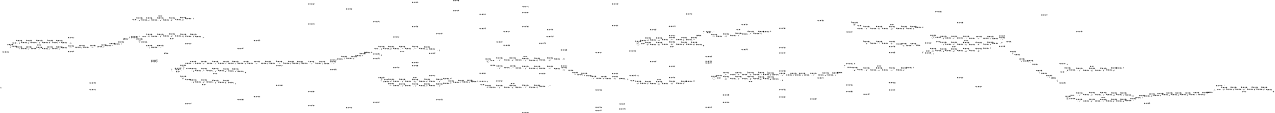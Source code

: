 digraph FST {
rankdir = LR;
size = "8.5,11";
center = 1;
orientation = Portrait;
ranksep = "0.4";
nodesep = "0.25";
0 [label = "0", shape = circle, style = bold, fontsize = 14]
	0 -> 1 [label = "<eps>:<eps>/2.1528", fontsize = 14];
	0 -> 15 [label = "<eps>:<eps>/2.8797", fontsize = 14];
	0 -> 20 [label = "<eps>:<eps>/2.1267", fontsize = 14];
	0 -> 40 [label = "<eps>:<eps>/2.2214", fontsize = 14];
	0 -> 51 [label = "<eps>:<eps>/2.0168", fontsize = 14];
	0 -> 68 [label = "<eps>:<eps>/1.9883", fontsize = 14];
	0 -> 82 [label = "<eps>:<eps>/2.3418", fontsize = 14];
	0 -> 90 [label = "<eps>:<eps>/2.1267", fontsize = 14];
	0 -> 104 [label = "<eps>:<eps>/2.8134", fontsize = 14];
	0 -> 112 [label = "<eps>:<eps>/2.9074", fontsize = 14];
1 [label = "1", shape = circle, style = solid, fontsize = 14]
	1 -> 1 [label = "p_1:<eps>/0.10536", fontsize = 14];
	1 -> 2 [label = "p_1:<eps>/2.3026", fontsize = 14];
	1 -> 186 [label = "<eps>:<eps>", fontsize = 14];
2 [label = "2", shape = circle, style = solid, fontsize = 14]
	2 -> 2 [label = "p_2:<eps>/0.10536", fontsize = 14];
	2 -> 3 [label = "p_2:<eps>/2.3026", fontsize = 14];
3 [label = "3", shape = circle, style = solid, fontsize = 14]
	3 -> 3 [label = "p_3:<eps>/0.10536", fontsize = 14];
	3 -> 4 [label = "p_3:<eps>/2.3026", fontsize = 14];
4 [label = "4", shape = circle, style = solid, fontsize = 14]
	4 -> 4 [label = "ih_1:<eps>/0.10536", fontsize = 14];
	4 -> 5 [label = "ih_1:<eps>/2.3026", fontsize = 14];
5 [label = "5", shape = circle, style = solid, fontsize = 14]
	5 -> 5 [label = "ih_2:<eps>/0.10536", fontsize = 14];
	5 -> 6 [label = "ih_2:<eps>/2.3026", fontsize = 14];
6 [label = "6", shape = circle, style = solid, fontsize = 14]
	6 -> 6 [label = "ih_3:<eps>/0.10536", fontsize = 14];
	6 -> 7 [label = "ih_3:<eps>/2.3026", fontsize = 14];
7 [label = "7", shape = circle, style = solid, fontsize = 14]
	7 -> 7 [label = "k_1:<eps>/0.10536", fontsize = 14];
	7 -> 8 [label = "k_1:<eps>/2.3026", fontsize = 14];
8 [label = "8", shape = circle, style = solid, fontsize = 14]
	8 -> 8 [label = "k_2:<eps>/0.10536", fontsize = 14];
	8 -> 9 [label = "k_2:<eps>/2.3026", fontsize = 14];
9 [label = "9", shape = circle, style = solid, fontsize = 14]
	9 -> 9 [label = "k_3:<eps>/0.10536", fontsize = 14];
	9 -> 10 [label = "k_3:<eps>/2.3026", fontsize = 14];
10 [label = "10", shape = circle, style = solid, fontsize = 14]
	10 -> 10 [label = "t_1:<eps>/0.10536", fontsize = 14];
	10 -> 11 [label = "t_1:<eps>/2.3026", fontsize = 14];
11 [label = "11", shape = circle, style = solid, fontsize = 14]
	11 -> 11 [label = "t_2:<eps>/0.10536", fontsize = 14];
	11 -> 12 [label = "t_2:<eps>/2.3026", fontsize = 14];
12 [label = "12", shape = circle, style = solid, fontsize = 14]
	12 -> 12 [label = "t_3:<eps>/0.10536", fontsize = 14];
	12 -> 13 [label = "t_3:picked/2.3026", fontsize = 14];
13 [label = "13", shape = circle, style = solid, fontsize = 14]
	13 -> 14 [label = "<eps>:<eps>/1.0806", fontsize = 14];
	13 -> 126 [label = "<eps>:<eps>", fontsize = 14];
	13 -> 1 [label = "<eps>:<eps>/1e+10", fontsize = 14];
	13 -> 15 [label = "<eps>:<eps>/1.2106", fontsize = 14];
	13 -> 20 [label = "<eps>:<eps>/2.6194", fontsize = 14];
	13 -> 40 [label = "<eps>:<eps>/5.0173", fontsize = 14];
	13 -> 51 [label = "<eps>:<eps>/2.2447", fontsize = 14];
	13 -> 68 [label = "<eps>:<eps>/2.8201", fontsize = 14];
	13 -> 82 [label = "<eps>:<eps>/5.0173", fontsize = 14];
	13 -> 90 [label = "<eps>:<eps>/3.2255", fontsize = 14];
	13 -> 104 [label = "<eps>:<eps>/3.4078", fontsize = 14];
	13 -> 112 [label = "<eps>:<eps>/5.0173", fontsize = 14];
14 [label = "14", shape = doublecircle, style = solid, fontsize = 14]
15 [label = "15", shape = circle, style = solid, fontsize = 14]
	15 -> 15 [label = "ey_1:<eps>/0.10536", fontsize = 14];
	15 -> 16 [label = "ey_1:<eps>/2.3026", fontsize = 14];
	15 -> 192 [label = "<eps>:<eps>", fontsize = 14];
16 [label = "16", shape = circle, style = solid, fontsize = 14]
	16 -> 16 [label = "ey_2:<eps>/0.10536", fontsize = 14];
	16 -> 17 [label = "ey_2:<eps>/2.3026", fontsize = 14];
17 [label = "17", shape = circle, style = solid, fontsize = 14]
	17 -> 17 [label = "ey_3:<eps>/0.10536", fontsize = 14];
	17 -> 18 [label = "ey_3:a/2.3026", fontsize = 14];
18 [label = "18", shape = circle, style = solid, fontsize = 14]
	18 -> 19 [label = "<eps>:<eps>/10", fontsize = 14];
	18 -> 132 [label = "<eps>:<eps>", fontsize = 14];
	18 -> 1 [label = "<eps>:<eps>/4.2905", fontsize = 14];
	18 -> 15 [label = "<eps>:<eps>/1e+10", fontsize = 14];
	18 -> 20 [label = "<eps>:<eps>/3.1918", fontsize = 14];
	18 -> 40 [label = "<eps>:<eps>/0.28313", fontsize = 14];
	18 -> 51 [label = "<eps>:<eps>/4.2905", fontsize = 14];
	18 -> 68 [label = "<eps>:<eps>/2.4987", fontsize = 14];
	18 -> 82 [label = "<eps>:<eps>/1e+10", fontsize = 14];
	18 -> 90 [label = "<eps>:<eps>/2.3445", fontsize = 14];
	18 -> 104 [label = "<eps>:<eps>/1e+10", fontsize = 14];
	18 -> 112 [label = "<eps>:<eps>/1e+10", fontsize = 14];
19 [label = "19", shape = doublecircle, style = solid, fontsize = 14]
20 [label = "20", shape = circle, style = solid, fontsize = 14]
	20 -> 20 [label = "p_1:<eps>/0.10536", fontsize = 14];
	20 -> 21 [label = "p_1:<eps>/2.3026", fontsize = 14];
	20 -> 198 [label = "<eps>:<eps>", fontsize = 14];
21 [label = "21", shape = circle, style = solid, fontsize = 14]
	21 -> 21 [label = "p_2:<eps>/0.10536", fontsize = 14];
	21 -> 22 [label = "p_2:<eps>/2.3026", fontsize = 14];
22 [label = "22", shape = circle, style = solid, fontsize = 14]
	22 -> 22 [label = "p_3:<eps>/0.10536", fontsize = 14];
	22 -> 23 [label = "p_3:<eps>/2.3026", fontsize = 14];
23 [label = "23", shape = circle, style = solid, fontsize = 14]
	23 -> 23 [label = "ih_1:<eps>/0.10536", fontsize = 14];
	23 -> 24 [label = "ih_1:<eps>/2.3026", fontsize = 14];
24 [label = "24", shape = circle, style = solid, fontsize = 14]
	24 -> 24 [label = "ih_2:<eps>/0.10536", fontsize = 14];
	24 -> 25 [label = "ih_2:<eps>/2.3026", fontsize = 14];
25 [label = "25", shape = circle, style = solid, fontsize = 14]
	25 -> 25 [label = "ih_3:<eps>/0.10536", fontsize = 14];
	25 -> 26 [label = "ih_3:<eps>/2.3026", fontsize = 14];
26 [label = "26", shape = circle, style = solid, fontsize = 14]
	26 -> 26 [label = "k_1:<eps>/0.10536", fontsize = 14];
	26 -> 27 [label = "k_1:<eps>/2.3026", fontsize = 14];
27 [label = "27", shape = circle, style = solid, fontsize = 14]
	27 -> 27 [label = "k_2:<eps>/0.10536", fontsize = 14];
	27 -> 28 [label = "k_2:<eps>/2.3026", fontsize = 14];
28 [label = "28", shape = circle, style = solid, fontsize = 14]
	28 -> 28 [label = "k_3:<eps>/0.10536", fontsize = 14];
	28 -> 29 [label = "k_3:<eps>/2.3026", fontsize = 14];
29 [label = "29", shape = circle, style = solid, fontsize = 14]
	29 -> 29 [label = "ah_1:<eps>/0.10536", fontsize = 14];
	29 -> 30 [label = "ah_1:<eps>/2.3026", fontsize = 14];
30 [label = "30", shape = circle, style = solid, fontsize = 14]
	30 -> 30 [label = "ah_2:<eps>/0.10536", fontsize = 14];
	30 -> 31 [label = "ah_2:<eps>/2.3026", fontsize = 14];
31 [label = "31", shape = circle, style = solid, fontsize = 14]
	31 -> 31 [label = "ah_3:<eps>/0.10536", fontsize = 14];
	31 -> 32 [label = "ah_3:<eps>/2.3026", fontsize = 14];
32 [label = "32", shape = circle, style = solid, fontsize = 14]
	32 -> 32 [label = "l_1:<eps>/0.10536", fontsize = 14];
	32 -> 33 [label = "l_1:<eps>/2.3026", fontsize = 14];
33 [label = "33", shape = circle, style = solid, fontsize = 14]
	33 -> 33 [label = "l_2:<eps>/0.10536", fontsize = 14];
	33 -> 34 [label = "l_2:<eps>/2.3026", fontsize = 14];
34 [label = "34", shape = circle, style = solid, fontsize = 14]
	34 -> 34 [label = "l_3:<eps>/0.10536", fontsize = 14];
	34 -> 35 [label = "l_3:<eps>/2.3026", fontsize = 14];
35 [label = "35", shape = circle, style = solid, fontsize = 14]
	35 -> 35 [label = "d_1:<eps>/0.10536", fontsize = 14];
	35 -> 36 [label = "d_1:<eps>/2.3026", fontsize = 14];
36 [label = "36", shape = circle, style = solid, fontsize = 14]
	36 -> 36 [label = "d_2:<eps>/0.10536", fontsize = 14];
	36 -> 37 [label = "d_2:<eps>/2.3026", fontsize = 14];
37 [label = "37", shape = circle, style = solid, fontsize = 14]
	37 -> 37 [label = "d_3:<eps>/0.10536", fontsize = 14];
	37 -> 38 [label = "d_3:pickled/2.3026", fontsize = 14];
38 [label = "38", shape = circle, style = solid, fontsize = 14]
	38 -> 39 [label = "<eps>:<eps>/3.4965", fontsize = 14];
	38 -> 138 [label = "<eps>:<eps>", fontsize = 14];
	38 -> 1 [label = "<eps>:<eps>/3.2517", fontsize = 14];
	38 -> 15 [label = "<eps>:<eps>/3.9448", fontsize = 14];
	38 -> 20 [label = "<eps>:<eps>/1e+10", fontsize = 14];
	38 -> 40 [label = "<eps>:<eps>/3.9448", fontsize = 14];
	38 -> 51 [label = "<eps>:<eps>/0.3706", fontsize = 14];
	38 -> 68 [label = "<eps>:<eps>/2.3354", fontsize = 14];
	38 -> 82 [label = "<eps>:<eps>/3.6571", fontsize = 14];
	38 -> 90 [label = "<eps>:<eps>/3.2517", fontsize = 14];
	38 -> 104 [label = "<eps>:<eps>/3.434", fontsize = 14];
	38 -> 112 [label = "<eps>:<eps>/5.0434", fontsize = 14];
39 [label = "39", shape = doublecircle, style = solid, fontsize = 14]
40 [label = "40", shape = circle, style = solid, fontsize = 14]
	40 -> 40 [label = "p_1:<eps>/0.10536", fontsize = 14];
	40 -> 41 [label = "p_1:<eps>/2.3026", fontsize = 14];
	40 -> 204 [label = "<eps>:<eps>", fontsize = 14];
41 [label = "41", shape = circle, style = solid, fontsize = 14]
	41 -> 41 [label = "p_2:<eps>/0.10536", fontsize = 14];
	41 -> 42 [label = "p_2:<eps>/2.3026", fontsize = 14];
42 [label = "42", shape = circle, style = solid, fontsize = 14]
	42 -> 42 [label = "p_3:<eps>/0.10536", fontsize = 14];
	42 -> 43 [label = "p_3:<eps>/2.3026", fontsize = 14];
43 [label = "43", shape = circle, style = solid, fontsize = 14]
	43 -> 43 [label = "eh_1:<eps>/0.10536", fontsize = 14];
	43 -> 44 [label = "eh_1:<eps>/2.3026", fontsize = 14];
44 [label = "44", shape = circle, style = solid, fontsize = 14]
	44 -> 44 [label = "eh_2:<eps>/0.10536", fontsize = 14];
	44 -> 45 [label = "eh_2:<eps>/2.3026", fontsize = 14];
45 [label = "45", shape = circle, style = solid, fontsize = 14]
	45 -> 45 [label = "eh_3:<eps>/0.10536", fontsize = 14];
	45 -> 46 [label = "eh_3:<eps>/2.3026", fontsize = 14];
46 [label = "46", shape = circle, style = solid, fontsize = 14]
	46 -> 46 [label = "k_1:<eps>/0.10536", fontsize = 14];
	46 -> 47 [label = "k_1:<eps>/2.3026", fontsize = 14];
47 [label = "47", shape = circle, style = solid, fontsize = 14]
	47 -> 47 [label = "k_2:<eps>/0.10536", fontsize = 14];
	47 -> 48 [label = "k_2:<eps>/2.3026", fontsize = 14];
48 [label = "48", shape = circle, style = solid, fontsize = 14]
	48 -> 48 [label = "k_3:<eps>/0.10536", fontsize = 14];
	48 -> 49 [label = "k_3:peck/2.3026", fontsize = 14];
49 [label = "49", shape = circle, style = solid, fontsize = 14]
	49 -> 50 [label = "<eps>:<eps>/2.7081", fontsize = 14];
	49 -> 144 [label = "<eps>:<eps>", fontsize = 14];
	49 -> 1 [label = "<eps>:<eps>/3.5625", fontsize = 14];
	49 -> 15 [label = "<eps>:<eps>/3.8501", fontsize = 14];
	49 -> 20 [label = "<eps>:<eps>/3.3393", fontsize = 14];
	49 -> 40 [label = "<eps>:<eps>/1e+10", fontsize = 14];
	49 -> 51 [label = "<eps>:<eps>/3.8501", fontsize = 14];
	49 -> 68 [label = "<eps>:<eps>/2.8693", fontsize = 14];
	49 -> 82 [label = "<eps>:<eps>/0.37405", fontsize = 14];
	49 -> 90 [label = "<eps>:<eps>/4.2556", fontsize = 14];
	49 -> 104 [label = "<eps>:<eps>/3.3393", fontsize = 14];
	49 -> 112 [label = "<eps>:<eps>/3.8501", fontsize = 14];
50 [label = "50", shape = doublecircle, style = solid, fontsize = 14]
51 [label = "51", shape = circle, style = solid, fontsize = 14]
	51 -> 51 [label = "p_1:<eps>/0.10536", fontsize = 14];
	51 -> 52 [label = "p_1:<eps>/2.3026", fontsize = 14];
	51 -> 210 [label = "<eps>:<eps>", fontsize = 14];
52 [label = "52", shape = circle, style = solid, fontsize = 14]
	52 -> 52 [label = "p_2:<eps>/0.10536", fontsize = 14];
	52 -> 53 [label = "p_2:<eps>/2.3026", fontsize = 14];
53 [label = "53", shape = circle, style = solid, fontsize = 14]
	53 -> 53 [label = "p_3:<eps>/0.10536", fontsize = 14];
	53 -> 54 [label = "p_3:<eps>/2.3026", fontsize = 14];
54 [label = "54", shape = circle, style = solid, fontsize = 14]
	54 -> 54 [label = "eh_1:<eps>/0.10536", fontsize = 14];
	54 -> 55 [label = "eh_1:<eps>/2.3026", fontsize = 14];
55 [label = "55", shape = circle, style = solid, fontsize = 14]
	55 -> 55 [label = "eh_2:<eps>/0.10536", fontsize = 14];
	55 -> 56 [label = "eh_2:<eps>/2.3026", fontsize = 14];
56 [label = "56", shape = circle, style = solid, fontsize = 14]
	56 -> 56 [label = "eh_3:<eps>/0.10536", fontsize = 14];
	56 -> 57 [label = "eh_3:<eps>/2.3026", fontsize = 14];
57 [label = "57", shape = circle, style = solid, fontsize = 14]
	57 -> 57 [label = "p_1:<eps>/0.10536", fontsize = 14];
	57 -> 58 [label = "p_1:<eps>/2.3026", fontsize = 14];
58 [label = "58", shape = circle, style = solid, fontsize = 14]
	58 -> 58 [label = "p_2:<eps>/0.10536", fontsize = 14];
	58 -> 59 [label = "p_2:<eps>/2.3026", fontsize = 14];
59 [label = "59", shape = circle, style = solid, fontsize = 14]
	59 -> 59 [label = "p_3:<eps>/0.10536", fontsize = 14];
	59 -> 60 [label = "p_3:<eps>/2.3026", fontsize = 14];
60 [label = "60", shape = circle, style = solid, fontsize = 14]
	60 -> 60 [label = "er_1:<eps>/0.10536", fontsize = 14];
	60 -> 61 [label = "er_1:<eps>/2.3026", fontsize = 14];
61 [label = "61", shape = circle, style = solid, fontsize = 14]
	61 -> 61 [label = "er_2:<eps>/0.10536", fontsize = 14];
	61 -> 62 [label = "er_2:<eps>/2.3026", fontsize = 14];
62 [label = "62", shape = circle, style = solid, fontsize = 14]
	62 -> 62 [label = "er_3:<eps>/0.10536", fontsize = 14];
	62 -> 63 [label = "er_3:<eps>/2.3026", fontsize = 14];
63 [label = "63", shape = circle, style = solid, fontsize = 14]
	63 -> 63 [label = "z_1:<eps>/0.10536", fontsize = 14];
	63 -> 64 [label = "z_1:<eps>/2.3026", fontsize = 14];
64 [label = "64", shape = circle, style = solid, fontsize = 14]
	64 -> 64 [label = "z_2:<eps>/0.10536", fontsize = 14];
	64 -> 65 [label = "z_2:<eps>/2.3026", fontsize = 14];
65 [label = "65", shape = circle, style = solid, fontsize = 14]
	65 -> 65 [label = "z_3:<eps>/0.10536", fontsize = 14];
	65 -> 66 [label = "z_3:peppers/2.3026", fontsize = 14];
66 [label = "66", shape = circle, style = solid, fontsize = 14]
	66 -> 67 [label = "<eps>:<eps>/1.0806", fontsize = 14];
	66 -> 150 [label = "<eps>:<eps>", fontsize = 14];
	66 -> 1 [label = "<eps>:<eps>/2.7554", fontsize = 14];
	66 -> 15 [label = "<eps>:<eps>/4.4601", fontsize = 14];
	66 -> 20 [label = "<eps>:<eps>/3.0739", fontsize = 14];
	66 -> 40 [label = "<eps>:<eps>/3.5439", fontsize = 14];
	66 -> 51 [label = "<eps>:<eps>/3.5439", fontsize = 14];
	66 -> 68 [label = "<eps>:<eps>/1.3921", fontsize = 14];
	66 -> 82 [label = "<eps>:<eps>/3.2074", fontsize = 14];
	66 -> 90 [label = "<eps>:<eps>/2.8507", fontsize = 14];
	66 -> 104 [label = "<eps>:<eps>/5.1533", fontsize = 14];
	66 -> 112 [label = "<eps>:<eps>/1.9344", fontsize = 14];
67 [label = "67", shape = doublecircle, style = solid, fontsize = 14]
68 [label = "68", shape = circle, style = solid, fontsize = 14]
	68 -> 68 [label = "p_1:<eps>/0.10536", fontsize = 14];
	68 -> 69 [label = "p_1:<eps>/2.3026", fontsize = 14];
	68 -> 216 [label = "<eps>:<eps>", fontsize = 14];
69 [label = "69", shape = circle, style = solid, fontsize = 14]
	69 -> 69 [label = "p_2:<eps>/0.10536", fontsize = 14];
	69 -> 70 [label = "p_2:<eps>/2.3026", fontsize = 14];
70 [label = "70", shape = circle, style = solid, fontsize = 14]
	70 -> 70 [label = "p_3:<eps>/0.10536", fontsize = 14];
	70 -> 71 [label = "p_3:<eps>/2.3026", fontsize = 14];
71 [label = "71", shape = circle, style = solid, fontsize = 14]
	71 -> 71 [label = "iy_1:<eps>/0.10536", fontsize = 14];
	71 -> 72 [label = "iy_1:<eps>/2.3026", fontsize = 14];
72 [label = "72", shape = circle, style = solid, fontsize = 14]
	72 -> 72 [label = "iy_2:<eps>/0.10536", fontsize = 14];
	72 -> 73 [label = "iy_2:<eps>/2.3026", fontsize = 14];
73 [label = "73", shape = circle, style = solid, fontsize = 14]
	73 -> 73 [label = "iy_3:<eps>/0.10536", fontsize = 14];
	73 -> 74 [label = "iy_3:<eps>/2.3026", fontsize = 14];
74 [label = "74", shape = circle, style = solid, fontsize = 14]
	74 -> 74 [label = "t_1:<eps>/0.10536", fontsize = 14];
	74 -> 75 [label = "t_1:<eps>/2.3026", fontsize = 14];
75 [label = "75", shape = circle, style = solid, fontsize = 14]
	75 -> 75 [label = "t_2:<eps>/0.10536", fontsize = 14];
	75 -> 76 [label = "t_2:<eps>/2.3026", fontsize = 14];
76 [label = "76", shape = circle, style = solid, fontsize = 14]
	76 -> 76 [label = "t_3:<eps>/0.10536", fontsize = 14];
	76 -> 77 [label = "t_3:<eps>/2.3026", fontsize = 14];
77 [label = "77", shape = circle, style = solid, fontsize = 14]
	77 -> 77 [label = "er_1:<eps>/0.10536", fontsize = 14];
	77 -> 78 [label = "er_1:<eps>/2.3026", fontsize = 14];
78 [label = "78", shape = circle, style = solid, fontsize = 14]
	78 -> 78 [label = "er_2:<eps>/0.10536", fontsize = 14];
	78 -> 79 [label = "er_2:<eps>/2.3026", fontsize = 14];
79 [label = "79", shape = circle, style = solid, fontsize = 14]
	79 -> 79 [label = "er_3:<eps>/0.10536", fontsize = 14];
	79 -> 80 [label = "er_3:peter/2.3026", fontsize = 14];
80 [label = "80", shape = circle, style = solid, fontsize = 14]
	80 -> 81 [label = "<eps>:<eps>/2.2727", fontsize = 14];
	80 -> 156 [label = "<eps>:<eps>", fontsize = 14];
	80 -> 1 [label = "<eps>:<eps>/1.716", fontsize = 14];
	80 -> 15 [label = "<eps>:<eps>/4.4886", fontsize = 14];
	80 -> 20 [label = "<eps>:<eps>/3.39", fontsize = 14];
	80 -> 40 [label = "<eps>:<eps>/3.7955", fontsize = 14];
	80 -> 51 [label = "<eps>:<eps>/3.7955", fontsize = 14];
	80 -> 68 [label = "<eps>:<eps>/3.39", fontsize = 14];
	80 -> 82 [label = "<eps>:<eps>/3.7955", fontsize = 14];
	80 -> 90 [label = "<eps>:<eps>/0.58666", fontsize = 14];
	80 -> 104 [label = "<eps>:<eps>/4.4886", fontsize = 14];
	80 -> 112 [label = "<eps>:<eps>/4.4886", fontsize = 14];
81 [label = "81", shape = doublecircle, style = solid, fontsize = 14]
82 [label = "82", shape = circle, style = solid, fontsize = 14]
	82 -> 82 [label = "ah_1:<eps>/0.10536", fontsize = 14];
	82 -> 83 [label = "ah_1:<eps>/2.3026", fontsize = 14];
	82 -> 222 [label = "<eps>:<eps>", fontsize = 14];
83 [label = "83", shape = circle, style = solid, fontsize = 14]
	83 -> 83 [label = "ah_2:<eps>/0.10536", fontsize = 14];
	83 -> 84 [label = "ah_2:<eps>/2.3026", fontsize = 14];
84 [label = "84", shape = circle, style = solid, fontsize = 14]
	84 -> 84 [label = "ah_3:<eps>/0.10536", fontsize = 14];
	84 -> 85 [label = "ah_3:<eps>/2.3026", fontsize = 14];
85 [label = "85", shape = circle, style = solid, fontsize = 14]
	85 -> 85 [label = "v_1:<eps>/0.10536", fontsize = 14];
	85 -> 86 [label = "v_1:<eps>/2.3026", fontsize = 14];
86 [label = "86", shape = circle, style = solid, fontsize = 14]
	86 -> 86 [label = "v_2:<eps>/0.10536", fontsize = 14];
	86 -> 87 [label = "v_2:<eps>/2.3026", fontsize = 14];
87 [label = "87", shape = circle, style = solid, fontsize = 14]
	87 -> 87 [label = "v_3:<eps>/0.10536", fontsize = 14];
	87 -> 88 [label = "v_3:of/2.3026", fontsize = 14];
88 [label = "88", shape = circle, style = solid, fontsize = 14]
	88 -> 89 [label = "<eps>:<eps>/5.1059", fontsize = 14];
	88 -> 162 [label = "<eps>:<eps>", fontsize = 14];
	88 -> 1 [label = "<eps>:<eps>/3.7297", fontsize = 14];
	88 -> 15 [label = "<eps>:<eps>/4.8283", fontsize = 14];
	88 -> 20 [label = "<eps>:<eps>/0.42159", fontsize = 14];
	88 -> 40 [label = "<eps>:<eps>/2.8824", fontsize = 14];
	88 -> 51 [label = "<eps>:<eps>/2.1893", fontsize = 14];
	88 -> 68 [label = "<eps>:<eps>/2.8824", fontsize = 14];
	88 -> 82 [label = "<eps>:<eps>/4.1352", fontsize = 14];
	88 -> 90 [label = "<eps>:<eps>/3.442", fontsize = 14];
	88 -> 104 [label = "<eps>:<eps>/4.1352", fontsize = 14];
	88 -> 112 [label = "<eps>:<eps>/4.1352", fontsize = 14];
89 [label = "89", shape = doublecircle, style = solid, fontsize = 14]
90 [label = "90", shape = circle, style = solid, fontsize = 14]
	90 -> 90 [label = "p_1:<eps>/0.10536", fontsize = 14];
	90 -> 91 [label = "p_1:<eps>/2.3026", fontsize = 14];
	90 -> 228 [label = "<eps>:<eps>", fontsize = 14];
91 [label = "91", shape = circle, style = solid, fontsize = 14]
	91 -> 91 [label = "p_2:<eps>/0.10536", fontsize = 14];
	91 -> 92 [label = "p_2:<eps>/2.3026", fontsize = 14];
92 [label = "92", shape = circle, style = solid, fontsize = 14]
	92 -> 92 [label = "p_3:<eps>/0.10536", fontsize = 14];
	92 -> 93 [label = "p_3:<eps>/2.3026", fontsize = 14];
93 [label = "93", shape = circle, style = solid, fontsize = 14]
	93 -> 93 [label = "ay_1:<eps>/0.10536", fontsize = 14];
	93 -> 94 [label = "ay_1:<eps>/2.3026", fontsize = 14];
94 [label = "94", shape = circle, style = solid, fontsize = 14]
	94 -> 94 [label = "ay_2:<eps>/0.10536", fontsize = 14];
	94 -> 95 [label = "ay_2:<eps>/2.3026", fontsize = 14];
95 [label = "95", shape = circle, style = solid, fontsize = 14]
	95 -> 95 [label = "ay_3:<eps>/0.10536", fontsize = 14];
	95 -> 96 [label = "ay_3:<eps>/2.3026", fontsize = 14];
96 [label = "96", shape = circle, style = solid, fontsize = 14]
	96 -> 96 [label = "p_1:<eps>/0.10536", fontsize = 14];
	96 -> 97 [label = "p_1:<eps>/2.3026", fontsize = 14];
97 [label = "97", shape = circle, style = solid, fontsize = 14]
	97 -> 97 [label = "p_2:<eps>/0.10536", fontsize = 14];
	97 -> 98 [label = "p_2:<eps>/2.3026", fontsize = 14];
98 [label = "98", shape = circle, style = solid, fontsize = 14]
	98 -> 98 [label = "p_3:<eps>/0.10536", fontsize = 14];
	98 -> 99 [label = "p_3:<eps>/2.3026", fontsize = 14];
99 [label = "99", shape = circle, style = solid, fontsize = 14]
	99 -> 99 [label = "er_1:<eps>/0.10536", fontsize = 14];
	99 -> 100 [label = "er_1:<eps>/2.3026", fontsize = 14];
100 [label = "100", shape = circle, style = solid, fontsize = 14]
	100 -> 100 [label = "er_2:<eps>/0.10536", fontsize = 14];
	100 -> 101 [label = "er_2:<eps>/2.3026", fontsize = 14];
101 [label = "101", shape = circle, style = solid, fontsize = 14]
	101 -> 101 [label = "er_3:<eps>/0.10536", fontsize = 14];
	101 -> 102 [label = "er_3:piper/2.3026", fontsize = 14];
102 [label = "102", shape = circle, style = solid, fontsize = 14]
	102 -> 103 [label = "<eps>:<eps>/2.2156", fontsize = 14];
	102 -> 168 [label = "<eps>:<eps>", fontsize = 14];
	102 -> 1 [label = "<eps>:<eps>/0.57752", fontsize = 14];
	102 -> 15 [label = "<eps>:<eps>/5.0434", fontsize = 14];
	102 -> 20 [label = "<eps>:<eps>/2.5585", fontsize = 14];
	102 -> 40 [label = "<eps>:<eps>/3.2517", fontsize = 14];
	102 -> 51 [label = "<eps>:<eps>/3.6571", fontsize = 14];
	102 -> 68 [label = "<eps>:<eps>/2.6455", fontsize = 14];
	102 -> 82 [label = "<eps>:<eps>/3.434", fontsize = 14];
	102 -> 90 [label = "<eps>:<eps>/4.3503", fontsize = 14];
	102 -> 104 [label = "<eps>:<eps>/3.9448", fontsize = 14];
	102 -> 112 [label = "<eps>:<eps>/3.2517", fontsize = 14];
103 [label = "103", shape = doublecircle, style = solid, fontsize = 14]
104 [label = "104", shape = circle, style = solid, fontsize = 14]
	104 -> 104 [label = "dh_1:<eps>/0.10536", fontsize = 14];
	104 -> 105 [label = "dh_1:<eps>/2.3026", fontsize = 14];
	104 -> 234 [label = "<eps>:<eps>", fontsize = 14];
105 [label = "105", shape = circle, style = solid, fontsize = 14]
	105 -> 105 [label = "dh_2:<eps>/0.10536", fontsize = 14];
	105 -> 106 [label = "dh_2:<eps>/2.3026", fontsize = 14];
106 [label = "106", shape = circle, style = solid, fontsize = 14]
	106 -> 106 [label = "dh_3:<eps>/0.10536", fontsize = 14];
	106 -> 107 [label = "dh_3:<eps>/2.3026", fontsize = 14];
107 [label = "107", shape = circle, style = solid, fontsize = 14]
	107 -> 107 [label = "iy_1:<eps>/0.10536", fontsize = 14];
	107 -> 108 [label = "iy_1:<eps>/2.3026", fontsize = 14];
108 [label = "108", shape = circle, style = solid, fontsize = 14]
	108 -> 108 [label = "iy_2:<eps>/0.10536", fontsize = 14];
	108 -> 109 [label = "iy_2:<eps>/2.3026", fontsize = 14];
109 [label = "109", shape = circle, style = solid, fontsize = 14]
	109 -> 109 [label = "iy_3:<eps>/0.10536", fontsize = 14];
	109 -> 110 [label = "iy_3:the/2.3026", fontsize = 14];
110 [label = "110", shape = circle, style = solid, fontsize = 14]
	110 -> 111 [label = "<eps>:<eps>/10", fontsize = 14];
	110 -> 174 [label = "<eps>:<eps>", fontsize = 14];
	110 -> 1 [label = "<eps>:<eps>/4.3567", fontsize = 14];
	110 -> 15 [label = "<eps>:<eps>/4.3567", fontsize = 14];
	110 -> 20 [label = "<eps>:<eps>/2.0541", fontsize = 14];
	110 -> 40 [label = "<eps>:<eps>/0.44469", fontsize = 14];
	110 -> 51 [label = "<eps>:<eps>/2.0541", fontsize = 14];
	110 -> 68 [label = "<eps>:<eps>/4.3567", fontsize = 14];
	110 -> 82 [label = "<eps>:<eps>/4.3567", fontsize = 14];
	110 -> 90 [label = "<eps>:<eps>/2.9704", fontsize = 14];
	110 -> 104 [label = "<eps>:<eps>/1e+10", fontsize = 14];
	110 -> 112 [label = "<eps>:<eps>/1e+10", fontsize = 14];
111 [label = "111", shape = doublecircle, style = solid, fontsize = 14]
112 [label = "112", shape = circle, style = solid, fontsize = 14]
	112 -> 112 [label = "w_1:<eps>/0.10536", fontsize = 14];
	112 -> 113 [label = "w_1:<eps>/2.3026", fontsize = 14];
	112 -> 240 [label = "<eps>:<eps>", fontsize = 14];
113 [label = "113", shape = circle, style = solid, fontsize = 14]
	113 -> 113 [label = "w_2:<eps>/0.10536", fontsize = 14];
	113 -> 114 [label = "w_2:<eps>/2.3026", fontsize = 14];
114 [label = "114", shape = circle, style = solid, fontsize = 14]
	114 -> 114 [label = "w_3:<eps>/0.10536", fontsize = 14];
	114 -> 115 [label = "w_3:<eps>/2.3026", fontsize = 14];
115 [label = "115", shape = circle, style = solid, fontsize = 14]
	115 -> 115 [label = "eh_1:<eps>/0.10536", fontsize = 14];
	115 -> 116 [label = "eh_1:<eps>/2.3026", fontsize = 14];
116 [label = "116", shape = circle, style = solid, fontsize = 14]
	116 -> 116 [label = "eh_2:<eps>/0.10536", fontsize = 14];
	116 -> 117 [label = "eh_2:<eps>/2.3026", fontsize = 14];
117 [label = "117", shape = circle, style = solid, fontsize = 14]
	117 -> 117 [label = "eh_3:<eps>/0.10536", fontsize = 14];
	117 -> 118 [label = "eh_3:<eps>/2.3026", fontsize = 14];
118 [label = "118", shape = circle, style = solid, fontsize = 14]
	118 -> 118 [label = "r_1:<eps>/0.10536", fontsize = 14];
	118 -> 119 [label = "r_1:<eps>/2.3026", fontsize = 14];
119 [label = "119", shape = circle, style = solid, fontsize = 14]
	119 -> 119 [label = "r_2:<eps>/0.10536", fontsize = 14];
	119 -> 120 [label = "r_2:<eps>/2.3026", fontsize = 14];
120 [label = "120", shape = circle, style = solid, fontsize = 14]
	120 -> 120 [label = "r_3:<eps>/0.10536", fontsize = 14];
	120 -> 121 [label = "r_3:<eps>/2.3026", fontsize = 14];
121 [label = "121", shape = circle, style = solid, fontsize = 14]
	121 -> 121 [label = "z_1:<eps>/0.10536", fontsize = 14];
	121 -> 122 [label = "z_1:<eps>/2.3026", fontsize = 14];
122 [label = "122", shape = circle, style = solid, fontsize = 14]
	122 -> 122 [label = "z_2:<eps>/0.10536", fontsize = 14];
	122 -> 123 [label = "z_2:<eps>/2.3026", fontsize = 14];
123 [label = "123", shape = circle, style = solid, fontsize = 14]
	123 -> 123 [label = "z_3:<eps>/0.10536", fontsize = 14];
	123 -> 124 [label = "z_3:where's/2.3026", fontsize = 14];
124 [label = "124", shape = circle, style = solid, fontsize = 14]
	124 -> 125 [label = "<eps>:<eps>/5.1059", fontsize = 14];
	124 -> 180 [label = "<eps>:<eps>", fontsize = 14];
	124 -> 1 [label = "<eps>:<eps>/4.2627", fontsize = 14];
	124 -> 15 [label = "<eps>:<eps>/3.1641", fontsize = 14];
	124 -> 20 [label = "<eps>:<eps>/4.2627", fontsize = 14];
	124 -> 40 [label = "<eps>:<eps>/4.2627", fontsize = 14];
	124 -> 51 [label = "<eps>:<eps>/3.5695", fontsize = 14];
	124 -> 68 [label = "<eps>:<eps>/1.6977", fontsize = 14];
	124 -> 82 [label = "<eps>:<eps>/4.2627", fontsize = 14];
	124 -> 90 [label = "<eps>:<eps>/4.2627", fontsize = 14];
	124 -> 104 [label = "<eps>:<eps>/0.41253", fontsize = 14];
	124 -> 112 [label = "<eps>:<eps>/1e+10", fontsize = 14];
125 [label = "125", shape = doublecircle, style = solid, fontsize = 14]
126 [label = "126", shape = circle, style = solid, fontsize = 14]
	126 -> 126 [label = "sil_1:<eps>/0.10536", fontsize = 14];
	126 -> 127 [label = "sil_1:<eps>/2.3026", fontsize = 14];
127 [label = "127", shape = circle, style = solid, fontsize = 14]
	127 -> 127 [label = "sil_2:<eps>/0.10536", fontsize = 14];
	127 -> 128 [label = "sil_2:<eps>/2.3026", fontsize = 14];
128 [label = "128", shape = circle, style = solid, fontsize = 14]
	128 -> 128 [label = "sil_3:<eps>/0.10536", fontsize = 14];
	128 -> 129 [label = "sil_3:<eps>/2.3026", fontsize = 14];
129 [label = "129", shape = circle, style = solid, fontsize = 14]
	129 -> 129 [label = "sil_4:<eps>/0.10536", fontsize = 14];
	129 -> 130 [label = "sil_4:<eps>/2.3026", fontsize = 14];
130 [label = "130", shape = circle, style = solid, fontsize = 14]
	130 -> 130 [label = "sil_5:<eps>/0.10536", fontsize = 14];
	130 -> 131 [label = "sil_5:<eps>/2.3026", fontsize = 14];
131 [label = "131", shape = circle, style = solid, fontsize = 14]
	131 -> 13 [label = "<eps>:<eps>", fontsize = 14];
132 [label = "132", shape = circle, style = solid, fontsize = 14]
	132 -> 132 [label = "sil_1:<eps>/0.10536", fontsize = 14];
	132 -> 133 [label = "sil_1:<eps>/2.3026", fontsize = 14];
133 [label = "133", shape = circle, style = solid, fontsize = 14]
	133 -> 133 [label = "sil_2:<eps>/0.10536", fontsize = 14];
	133 -> 134 [label = "sil_2:<eps>/2.3026", fontsize = 14];
134 [label = "134", shape = circle, style = solid, fontsize = 14]
	134 -> 134 [label = "sil_3:<eps>/0.10536", fontsize = 14];
	134 -> 135 [label = "sil_3:<eps>/2.3026", fontsize = 14];
135 [label = "135", shape = circle, style = solid, fontsize = 14]
	135 -> 135 [label = "sil_4:<eps>/0.10536", fontsize = 14];
	135 -> 136 [label = "sil_4:<eps>/2.3026", fontsize = 14];
136 [label = "136", shape = circle, style = solid, fontsize = 14]
	136 -> 136 [label = "sil_5:<eps>/0.10536", fontsize = 14];
	136 -> 137 [label = "sil_5:<eps>/2.3026", fontsize = 14];
137 [label = "137", shape = circle, style = solid, fontsize = 14]
	137 -> 18 [label = "<eps>:<eps>", fontsize = 14];
138 [label = "138", shape = circle, style = solid, fontsize = 14]
	138 -> 138 [label = "sil_1:<eps>/0.10536", fontsize = 14];
	138 -> 139 [label = "sil_1:<eps>/2.3026", fontsize = 14];
139 [label = "139", shape = circle, style = solid, fontsize = 14]
	139 -> 139 [label = "sil_2:<eps>/0.10536", fontsize = 14];
	139 -> 140 [label = "sil_2:<eps>/2.3026", fontsize = 14];
140 [label = "140", shape = circle, style = solid, fontsize = 14]
	140 -> 140 [label = "sil_3:<eps>/0.10536", fontsize = 14];
	140 -> 141 [label = "sil_3:<eps>/2.3026", fontsize = 14];
141 [label = "141", shape = circle, style = solid, fontsize = 14]
	141 -> 141 [label = "sil_4:<eps>/0.10536", fontsize = 14];
	141 -> 142 [label = "sil_4:<eps>/2.3026", fontsize = 14];
142 [label = "142", shape = circle, style = solid, fontsize = 14]
	142 -> 142 [label = "sil_5:<eps>/0.10536", fontsize = 14];
	142 -> 143 [label = "sil_5:<eps>/2.3026", fontsize = 14];
143 [label = "143", shape = circle, style = solid, fontsize = 14]
	143 -> 38 [label = "<eps>:<eps>", fontsize = 14];
144 [label = "144", shape = circle, style = solid, fontsize = 14]
	144 -> 144 [label = "sil_1:<eps>/0.10536", fontsize = 14];
	144 -> 145 [label = "sil_1:<eps>/2.3026", fontsize = 14];
145 [label = "145", shape = circle, style = solid, fontsize = 14]
	145 -> 145 [label = "sil_2:<eps>/0.10536", fontsize = 14];
	145 -> 146 [label = "sil_2:<eps>/2.3026", fontsize = 14];
146 [label = "146", shape = circle, style = solid, fontsize = 14]
	146 -> 146 [label = "sil_3:<eps>/0.10536", fontsize = 14];
	146 -> 147 [label = "sil_3:<eps>/2.3026", fontsize = 14];
147 [label = "147", shape = circle, style = solid, fontsize = 14]
	147 -> 147 [label = "sil_4:<eps>/0.10536", fontsize = 14];
	147 -> 148 [label = "sil_4:<eps>/2.3026", fontsize = 14];
148 [label = "148", shape = circle, style = solid, fontsize = 14]
	148 -> 148 [label = "sil_5:<eps>/0.10536", fontsize = 14];
	148 -> 149 [label = "sil_5:<eps>/2.3026", fontsize = 14];
149 [label = "149", shape = circle, style = solid, fontsize = 14]
	149 -> 49 [label = "<eps>:<eps>", fontsize = 14];
150 [label = "150", shape = circle, style = solid, fontsize = 14]
	150 -> 150 [label = "sil_1:<eps>/0.10536", fontsize = 14];
	150 -> 151 [label = "sil_1:<eps>/2.3026", fontsize = 14];
151 [label = "151", shape = circle, style = solid, fontsize = 14]
	151 -> 151 [label = "sil_2:<eps>/0.10536", fontsize = 14];
	151 -> 152 [label = "sil_2:<eps>/2.3026", fontsize = 14];
152 [label = "152", shape = circle, style = solid, fontsize = 14]
	152 -> 152 [label = "sil_3:<eps>/0.10536", fontsize = 14];
	152 -> 153 [label = "sil_3:<eps>/2.3026", fontsize = 14];
153 [label = "153", shape = circle, style = solid, fontsize = 14]
	153 -> 153 [label = "sil_4:<eps>/0.10536", fontsize = 14];
	153 -> 154 [label = "sil_4:<eps>/2.3026", fontsize = 14];
154 [label = "154", shape = circle, style = solid, fontsize = 14]
	154 -> 154 [label = "sil_5:<eps>/0.10536", fontsize = 14];
	154 -> 155 [label = "sil_5:<eps>/2.3026", fontsize = 14];
155 [label = "155", shape = circle, style = solid, fontsize = 14]
	155 -> 66 [label = "<eps>:<eps>", fontsize = 14];
156 [label = "156", shape = circle, style = solid, fontsize = 14]
	156 -> 156 [label = "sil_1:<eps>/0.10536", fontsize = 14];
	156 -> 157 [label = "sil_1:<eps>/2.3026", fontsize = 14];
157 [label = "157", shape = circle, style = solid, fontsize = 14]
	157 -> 157 [label = "sil_2:<eps>/0.10536", fontsize = 14];
	157 -> 158 [label = "sil_2:<eps>/2.3026", fontsize = 14];
158 [label = "158", shape = circle, style = solid, fontsize = 14]
	158 -> 158 [label = "sil_3:<eps>/0.10536", fontsize = 14];
	158 -> 159 [label = "sil_3:<eps>/2.3026", fontsize = 14];
159 [label = "159", shape = circle, style = solid, fontsize = 14]
	159 -> 159 [label = "sil_4:<eps>/0.10536", fontsize = 14];
	159 -> 160 [label = "sil_4:<eps>/2.3026", fontsize = 14];
160 [label = "160", shape = circle, style = solid, fontsize = 14]
	160 -> 160 [label = "sil_5:<eps>/0.10536", fontsize = 14];
	160 -> 161 [label = "sil_5:<eps>/2.3026", fontsize = 14];
161 [label = "161", shape = circle, style = solid, fontsize = 14]
	161 -> 80 [label = "<eps>:<eps>", fontsize = 14];
162 [label = "162", shape = circle, style = solid, fontsize = 14]
	162 -> 162 [label = "sil_1:<eps>/0.10536", fontsize = 14];
	162 -> 163 [label = "sil_1:<eps>/2.3026", fontsize = 14];
163 [label = "163", shape = circle, style = solid, fontsize = 14]
	163 -> 163 [label = "sil_2:<eps>/0.10536", fontsize = 14];
	163 -> 164 [label = "sil_2:<eps>/2.3026", fontsize = 14];
164 [label = "164", shape = circle, style = solid, fontsize = 14]
	164 -> 164 [label = "sil_3:<eps>/0.10536", fontsize = 14];
	164 -> 165 [label = "sil_3:<eps>/2.3026", fontsize = 14];
165 [label = "165", shape = circle, style = solid, fontsize = 14]
	165 -> 165 [label = "sil_4:<eps>/0.10536", fontsize = 14];
	165 -> 166 [label = "sil_4:<eps>/2.3026", fontsize = 14];
166 [label = "166", shape = circle, style = solid, fontsize = 14]
	166 -> 166 [label = "sil_5:<eps>/0.10536", fontsize = 14];
	166 -> 167 [label = "sil_5:<eps>/2.3026", fontsize = 14];
167 [label = "167", shape = circle, style = solid, fontsize = 14]
	167 -> 88 [label = "<eps>:<eps>", fontsize = 14];
168 [label = "168", shape = circle, style = solid, fontsize = 14]
	168 -> 168 [label = "sil_1:<eps>/0.10536", fontsize = 14];
	168 -> 169 [label = "sil_1:<eps>/2.3026", fontsize = 14];
169 [label = "169", shape = circle, style = solid, fontsize = 14]
	169 -> 169 [label = "sil_2:<eps>/0.10536", fontsize = 14];
	169 -> 170 [label = "sil_2:<eps>/2.3026", fontsize = 14];
170 [label = "170", shape = circle, style = solid, fontsize = 14]
	170 -> 170 [label = "sil_3:<eps>/0.10536", fontsize = 14];
	170 -> 171 [label = "sil_3:<eps>/2.3026", fontsize = 14];
171 [label = "171", shape = circle, style = solid, fontsize = 14]
	171 -> 171 [label = "sil_4:<eps>/0.10536", fontsize = 14];
	171 -> 172 [label = "sil_4:<eps>/2.3026", fontsize = 14];
172 [label = "172", shape = circle, style = solid, fontsize = 14]
	172 -> 172 [label = "sil_5:<eps>/0.10536", fontsize = 14];
	172 -> 173 [label = "sil_5:<eps>/2.3026", fontsize = 14];
173 [label = "173", shape = circle, style = solid, fontsize = 14]
	173 -> 102 [label = "<eps>:<eps>", fontsize = 14];
174 [label = "174", shape = circle, style = solid, fontsize = 14]
	174 -> 174 [label = "sil_1:<eps>/0.10536", fontsize = 14];
	174 -> 175 [label = "sil_1:<eps>/2.3026", fontsize = 14];
175 [label = "175", shape = circle, style = solid, fontsize = 14]
	175 -> 175 [label = "sil_2:<eps>/0.10536", fontsize = 14];
	175 -> 176 [label = "sil_2:<eps>/2.3026", fontsize = 14];
176 [label = "176", shape = circle, style = solid, fontsize = 14]
	176 -> 176 [label = "sil_3:<eps>/0.10536", fontsize = 14];
	176 -> 177 [label = "sil_3:<eps>/2.3026", fontsize = 14];
177 [label = "177", shape = circle, style = solid, fontsize = 14]
	177 -> 177 [label = "sil_4:<eps>/0.10536", fontsize = 14];
	177 -> 178 [label = "sil_4:<eps>/2.3026", fontsize = 14];
178 [label = "178", shape = circle, style = solid, fontsize = 14]
	178 -> 178 [label = "sil_5:<eps>/0.10536", fontsize = 14];
	178 -> 179 [label = "sil_5:<eps>/2.3026", fontsize = 14];
179 [label = "179", shape = circle, style = solid, fontsize = 14]
	179 -> 110 [label = "<eps>:<eps>", fontsize = 14];
180 [label = "180", shape = circle, style = solid, fontsize = 14]
	180 -> 180 [label = "sil_1:<eps>/0.10536", fontsize = 14];
	180 -> 181 [label = "sil_1:<eps>/2.3026", fontsize = 14];
181 [label = "181", shape = circle, style = solid, fontsize = 14]
	181 -> 181 [label = "sil_2:<eps>/0.10536", fontsize = 14];
	181 -> 182 [label = "sil_2:<eps>/2.3026", fontsize = 14];
182 [label = "182", shape = circle, style = solid, fontsize = 14]
	182 -> 182 [label = "sil_3:<eps>/0.10536", fontsize = 14];
	182 -> 183 [label = "sil_3:<eps>/2.3026", fontsize = 14];
183 [label = "183", shape = circle, style = solid, fontsize = 14]
	183 -> 183 [label = "sil_4:<eps>/0.10536", fontsize = 14];
	183 -> 184 [label = "sil_4:<eps>/2.3026", fontsize = 14];
184 [label = "184", shape = circle, style = solid, fontsize = 14]
	184 -> 184 [label = "sil_5:<eps>/0.10536", fontsize = 14];
	184 -> 185 [label = "sil_5:<eps>/2.3026", fontsize = 14];
185 [label = "185", shape = circle, style = solid, fontsize = 14]
	185 -> 124 [label = "<eps>:<eps>", fontsize = 14];
186 [label = "186", shape = circle, style = solid, fontsize = 14]
	186 -> 186 [label = "sil_1:<eps>/0.10536", fontsize = 14];
	186 -> 187 [label = "sil_1:<eps>/2.3026", fontsize = 14];
187 [label = "187", shape = circle, style = solid, fontsize = 14]
	187 -> 187 [label = "sil_2:<eps>/0.10536", fontsize = 14];
	187 -> 188 [label = "sil_2:<eps>/2.3026", fontsize = 14];
188 [label = "188", shape = circle, style = solid, fontsize = 14]
	188 -> 188 [label = "sil_3:<eps>/0.10536", fontsize = 14];
	188 -> 189 [label = "sil_3:<eps>/2.3026", fontsize = 14];
189 [label = "189", shape = circle, style = solid, fontsize = 14]
	189 -> 189 [label = "sil_4:<eps>/0.10536", fontsize = 14];
	189 -> 190 [label = "sil_4:<eps>/2.3026", fontsize = 14];
190 [label = "190", shape = circle, style = solid, fontsize = 14]
	190 -> 190 [label = "sil_5:<eps>/0.10536", fontsize = 14];
	190 -> 191 [label = "sil_5:<eps>/2.3026", fontsize = 14];
191 [label = "191", shape = circle, style = solid, fontsize = 14]
	191 -> 1 [label = "<eps>:<eps>", fontsize = 14];
192 [label = "192", shape = circle, style = solid, fontsize = 14]
	192 -> 192 [label = "sil_1:<eps>/0.10536", fontsize = 14];
	192 -> 193 [label = "sil_1:<eps>/2.3026", fontsize = 14];
193 [label = "193", shape = circle, style = solid, fontsize = 14]
	193 -> 193 [label = "sil_2:<eps>/0.10536", fontsize = 14];
	193 -> 194 [label = "sil_2:<eps>/2.3026", fontsize = 14];
194 [label = "194", shape = circle, style = solid, fontsize = 14]
	194 -> 194 [label = "sil_3:<eps>/0.10536", fontsize = 14];
	194 -> 195 [label = "sil_3:<eps>/2.3026", fontsize = 14];
195 [label = "195", shape = circle, style = solid, fontsize = 14]
	195 -> 195 [label = "sil_4:<eps>/0.10536", fontsize = 14];
	195 -> 196 [label = "sil_4:<eps>/2.3026", fontsize = 14];
196 [label = "196", shape = circle, style = solid, fontsize = 14]
	196 -> 196 [label = "sil_5:<eps>/0.10536", fontsize = 14];
	196 -> 197 [label = "sil_5:<eps>/2.3026", fontsize = 14];
197 [label = "197", shape = circle, style = solid, fontsize = 14]
	197 -> 15 [label = "<eps>:<eps>", fontsize = 14];
198 [label = "198", shape = circle, style = solid, fontsize = 14]
	198 -> 198 [label = "sil_1:<eps>/0.10536", fontsize = 14];
	198 -> 199 [label = "sil_1:<eps>/2.3026", fontsize = 14];
199 [label = "199", shape = circle, style = solid, fontsize = 14]
	199 -> 199 [label = "sil_2:<eps>/0.10536", fontsize = 14];
	199 -> 200 [label = "sil_2:<eps>/2.3026", fontsize = 14];
200 [label = "200", shape = circle, style = solid, fontsize = 14]
	200 -> 200 [label = "sil_3:<eps>/0.10536", fontsize = 14];
	200 -> 201 [label = "sil_3:<eps>/2.3026", fontsize = 14];
201 [label = "201", shape = circle, style = solid, fontsize = 14]
	201 -> 201 [label = "sil_4:<eps>/0.10536", fontsize = 14];
	201 -> 202 [label = "sil_4:<eps>/2.3026", fontsize = 14];
202 [label = "202", shape = circle, style = solid, fontsize = 14]
	202 -> 202 [label = "sil_5:<eps>/0.10536", fontsize = 14];
	202 -> 203 [label = "sil_5:<eps>/2.3026", fontsize = 14];
203 [label = "203", shape = circle, style = solid, fontsize = 14]
	203 -> 20 [label = "<eps>:<eps>", fontsize = 14];
204 [label = "204", shape = circle, style = solid, fontsize = 14]
	204 -> 204 [label = "sil_1:<eps>/0.10536", fontsize = 14];
	204 -> 205 [label = "sil_1:<eps>/2.3026", fontsize = 14];
205 [label = "205", shape = circle, style = solid, fontsize = 14]
	205 -> 205 [label = "sil_2:<eps>/0.10536", fontsize = 14];
	205 -> 206 [label = "sil_2:<eps>/2.3026", fontsize = 14];
206 [label = "206", shape = circle, style = solid, fontsize = 14]
	206 -> 206 [label = "sil_3:<eps>/0.10536", fontsize = 14];
	206 -> 207 [label = "sil_3:<eps>/2.3026", fontsize = 14];
207 [label = "207", shape = circle, style = solid, fontsize = 14]
	207 -> 207 [label = "sil_4:<eps>/0.10536", fontsize = 14];
	207 -> 208 [label = "sil_4:<eps>/2.3026", fontsize = 14];
208 [label = "208", shape = circle, style = solid, fontsize = 14]
	208 -> 208 [label = "sil_5:<eps>/0.10536", fontsize = 14];
	208 -> 209 [label = "sil_5:<eps>/2.3026", fontsize = 14];
209 [label = "209", shape = circle, style = solid, fontsize = 14]
	209 -> 40 [label = "<eps>:<eps>", fontsize = 14];
210 [label = "210", shape = circle, style = solid, fontsize = 14]
	210 -> 210 [label = "sil_1:<eps>/0.10536", fontsize = 14];
	210 -> 211 [label = "sil_1:<eps>/2.3026", fontsize = 14];
211 [label = "211", shape = circle, style = solid, fontsize = 14]
	211 -> 211 [label = "sil_2:<eps>/0.10536", fontsize = 14];
	211 -> 212 [label = "sil_2:<eps>/2.3026", fontsize = 14];
212 [label = "212", shape = circle, style = solid, fontsize = 14]
	212 -> 212 [label = "sil_3:<eps>/0.10536", fontsize = 14];
	212 -> 213 [label = "sil_3:<eps>/2.3026", fontsize = 14];
213 [label = "213", shape = circle, style = solid, fontsize = 14]
	213 -> 213 [label = "sil_4:<eps>/0.10536", fontsize = 14];
	213 -> 214 [label = "sil_4:<eps>/2.3026", fontsize = 14];
214 [label = "214", shape = circle, style = solid, fontsize = 14]
	214 -> 214 [label = "sil_5:<eps>/0.10536", fontsize = 14];
	214 -> 215 [label = "sil_5:<eps>/2.3026", fontsize = 14];
215 [label = "215", shape = circle, style = solid, fontsize = 14]
	215 -> 51 [label = "<eps>:<eps>", fontsize = 14];
216 [label = "216", shape = circle, style = solid, fontsize = 14]
	216 -> 216 [label = "sil_1:<eps>/0.10536", fontsize = 14];
	216 -> 217 [label = "sil_1:<eps>/2.3026", fontsize = 14];
217 [label = "217", shape = circle, style = solid, fontsize = 14]
	217 -> 217 [label = "sil_2:<eps>/0.10536", fontsize = 14];
	217 -> 218 [label = "sil_2:<eps>/2.3026", fontsize = 14];
218 [label = "218", shape = circle, style = solid, fontsize = 14]
	218 -> 218 [label = "sil_3:<eps>/0.10536", fontsize = 14];
	218 -> 219 [label = "sil_3:<eps>/2.3026", fontsize = 14];
219 [label = "219", shape = circle, style = solid, fontsize = 14]
	219 -> 219 [label = "sil_4:<eps>/0.10536", fontsize = 14];
	219 -> 220 [label = "sil_4:<eps>/2.3026", fontsize = 14];
220 [label = "220", shape = circle, style = solid, fontsize = 14]
	220 -> 220 [label = "sil_5:<eps>/0.10536", fontsize = 14];
	220 -> 221 [label = "sil_5:<eps>/2.3026", fontsize = 14];
221 [label = "221", shape = circle, style = solid, fontsize = 14]
	221 -> 68 [label = "<eps>:<eps>", fontsize = 14];
222 [label = "222", shape = circle, style = solid, fontsize = 14]
	222 -> 222 [label = "sil_1:<eps>/0.10536", fontsize = 14];
	222 -> 223 [label = "sil_1:<eps>/2.3026", fontsize = 14];
223 [label = "223", shape = circle, style = solid, fontsize = 14]
	223 -> 223 [label = "sil_2:<eps>/0.10536", fontsize = 14];
	223 -> 224 [label = "sil_2:<eps>/2.3026", fontsize = 14];
224 [label = "224", shape = circle, style = solid, fontsize = 14]
	224 -> 224 [label = "sil_3:<eps>/0.10536", fontsize = 14];
	224 -> 225 [label = "sil_3:<eps>/2.3026", fontsize = 14];
225 [label = "225", shape = circle, style = solid, fontsize = 14]
	225 -> 225 [label = "sil_4:<eps>/0.10536", fontsize = 14];
	225 -> 226 [label = "sil_4:<eps>/2.3026", fontsize = 14];
226 [label = "226", shape = circle, style = solid, fontsize = 14]
	226 -> 226 [label = "sil_5:<eps>/0.10536", fontsize = 14];
	226 -> 227 [label = "sil_5:<eps>/2.3026", fontsize = 14];
227 [label = "227", shape = circle, style = solid, fontsize = 14]
	227 -> 82 [label = "<eps>:<eps>", fontsize = 14];
228 [label = "228", shape = circle, style = solid, fontsize = 14]
	228 -> 228 [label = "sil_1:<eps>/0.10536", fontsize = 14];
	228 -> 229 [label = "sil_1:<eps>/2.3026", fontsize = 14];
229 [label = "229", shape = circle, style = solid, fontsize = 14]
	229 -> 229 [label = "sil_2:<eps>/0.10536", fontsize = 14];
	229 -> 230 [label = "sil_2:<eps>/2.3026", fontsize = 14];
230 [label = "230", shape = circle, style = solid, fontsize = 14]
	230 -> 230 [label = "sil_3:<eps>/0.10536", fontsize = 14];
	230 -> 231 [label = "sil_3:<eps>/2.3026", fontsize = 14];
231 [label = "231", shape = circle, style = solid, fontsize = 14]
	231 -> 231 [label = "sil_4:<eps>/0.10536", fontsize = 14];
	231 -> 232 [label = "sil_4:<eps>/2.3026", fontsize = 14];
232 [label = "232", shape = circle, style = solid, fontsize = 14]
	232 -> 232 [label = "sil_5:<eps>/0.10536", fontsize = 14];
	232 -> 233 [label = "sil_5:<eps>/2.3026", fontsize = 14];
233 [label = "233", shape = circle, style = solid, fontsize = 14]
	233 -> 90 [label = "<eps>:<eps>", fontsize = 14];
234 [label = "234", shape = circle, style = solid, fontsize = 14]
	234 -> 234 [label = "sil_1:<eps>/0.10536", fontsize = 14];
	234 -> 235 [label = "sil_1:<eps>/2.3026", fontsize = 14];
235 [label = "235", shape = circle, style = solid, fontsize = 14]
	235 -> 235 [label = "sil_2:<eps>/0.10536", fontsize = 14];
	235 -> 236 [label = "sil_2:<eps>/2.3026", fontsize = 14];
236 [label = "236", shape = circle, style = solid, fontsize = 14]
	236 -> 236 [label = "sil_3:<eps>/0.10536", fontsize = 14];
	236 -> 237 [label = "sil_3:<eps>/2.3026", fontsize = 14];
237 [label = "237", shape = circle, style = solid, fontsize = 14]
	237 -> 237 [label = "sil_4:<eps>/0.10536", fontsize = 14];
	237 -> 238 [label = "sil_4:<eps>/2.3026", fontsize = 14];
238 [label = "238", shape = circle, style = solid, fontsize = 14]
	238 -> 238 [label = "sil_5:<eps>/0.10536", fontsize = 14];
	238 -> 239 [label = "sil_5:<eps>/2.3026", fontsize = 14];
239 [label = "239", shape = circle, style = solid, fontsize = 14]
	239 -> 104 [label = "<eps>:<eps>", fontsize = 14];
240 [label = "240", shape = circle, style = solid, fontsize = 14]
	240 -> 240 [label = "sil_1:<eps>/0.10536", fontsize = 14];
	240 -> 241 [label = "sil_1:<eps>/2.3026", fontsize = 14];
241 [label = "241", shape = circle, style = solid, fontsize = 14]
	241 -> 241 [label = "sil_2:<eps>/0.10536", fontsize = 14];
	241 -> 242 [label = "sil_2:<eps>/2.3026", fontsize = 14];
242 [label = "242", shape = circle, style = solid, fontsize = 14]
	242 -> 242 [label = "sil_3:<eps>/0.10536", fontsize = 14];
	242 -> 243 [label = "sil_3:<eps>/2.3026", fontsize = 14];
243 [label = "243", shape = circle, style = solid, fontsize = 14]
	243 -> 243 [label = "sil_4:<eps>/0.10536", fontsize = 14];
	243 -> 244 [label = "sil_4:<eps>/2.3026", fontsize = 14];
244 [label = "244", shape = circle, style = solid, fontsize = 14]
	244 -> 244 [label = "sil_5:<eps>/0.10536", fontsize = 14];
	244 -> 245 [label = "sil_5:<eps>/2.3026", fontsize = 14];
245 [label = "245", shape = circle, style = solid, fontsize = 14]
	245 -> 112 [label = "<eps>:<eps>", fontsize = 14];
}
